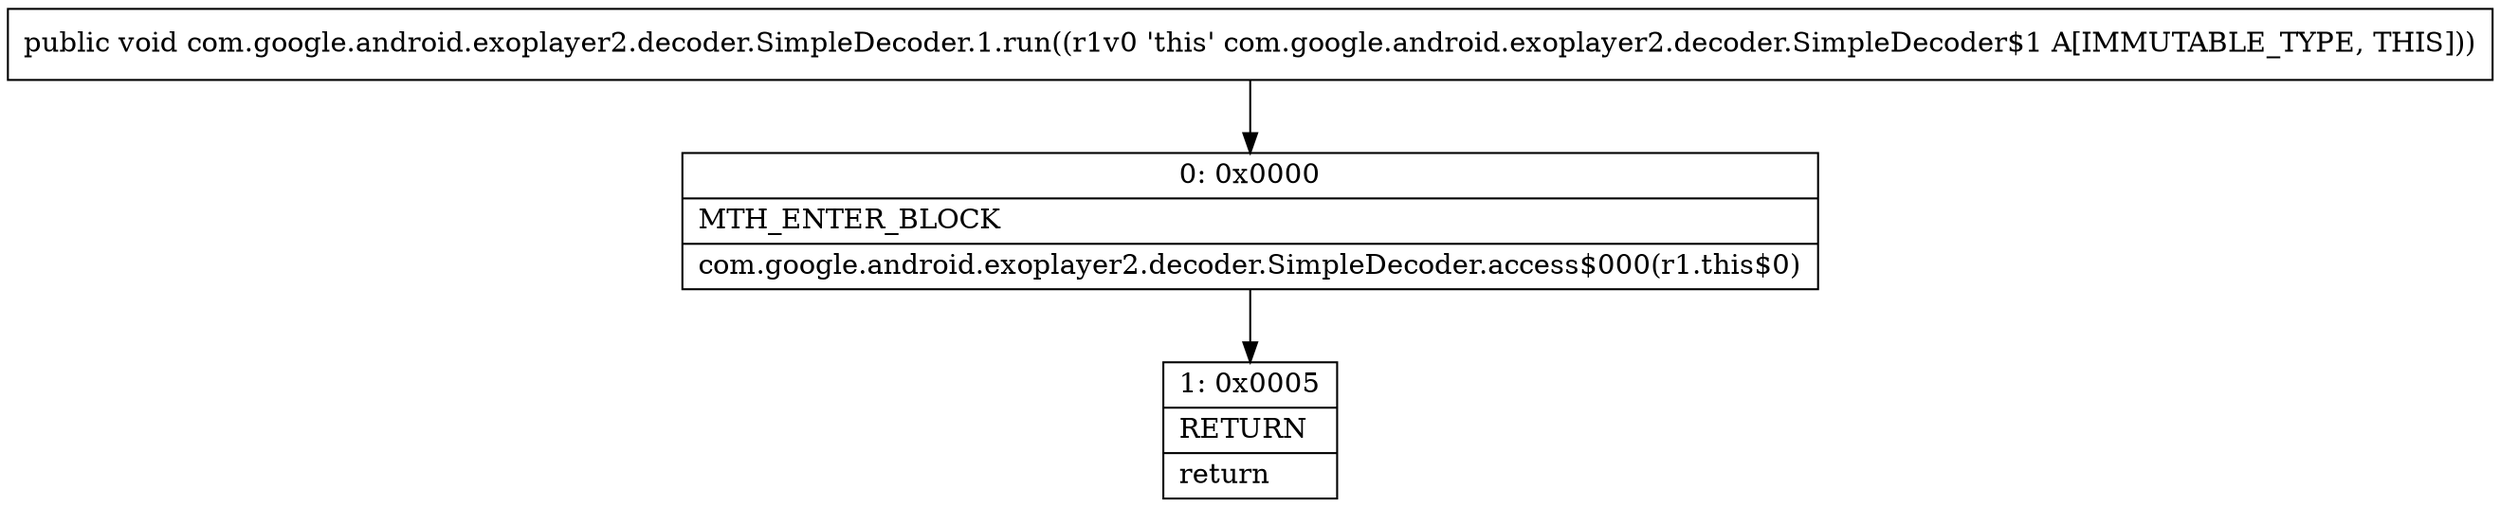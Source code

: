 digraph "CFG forcom.google.android.exoplayer2.decoder.SimpleDecoder.1.run()V" {
Node_0 [shape=record,label="{0\:\ 0x0000|MTH_ENTER_BLOCK\l|com.google.android.exoplayer2.decoder.SimpleDecoder.access$000(r1.this$0)\l}"];
Node_1 [shape=record,label="{1\:\ 0x0005|RETURN\l|return\l}"];
MethodNode[shape=record,label="{public void com.google.android.exoplayer2.decoder.SimpleDecoder.1.run((r1v0 'this' com.google.android.exoplayer2.decoder.SimpleDecoder$1 A[IMMUTABLE_TYPE, THIS])) }"];
MethodNode -> Node_0;
Node_0 -> Node_1;
}

